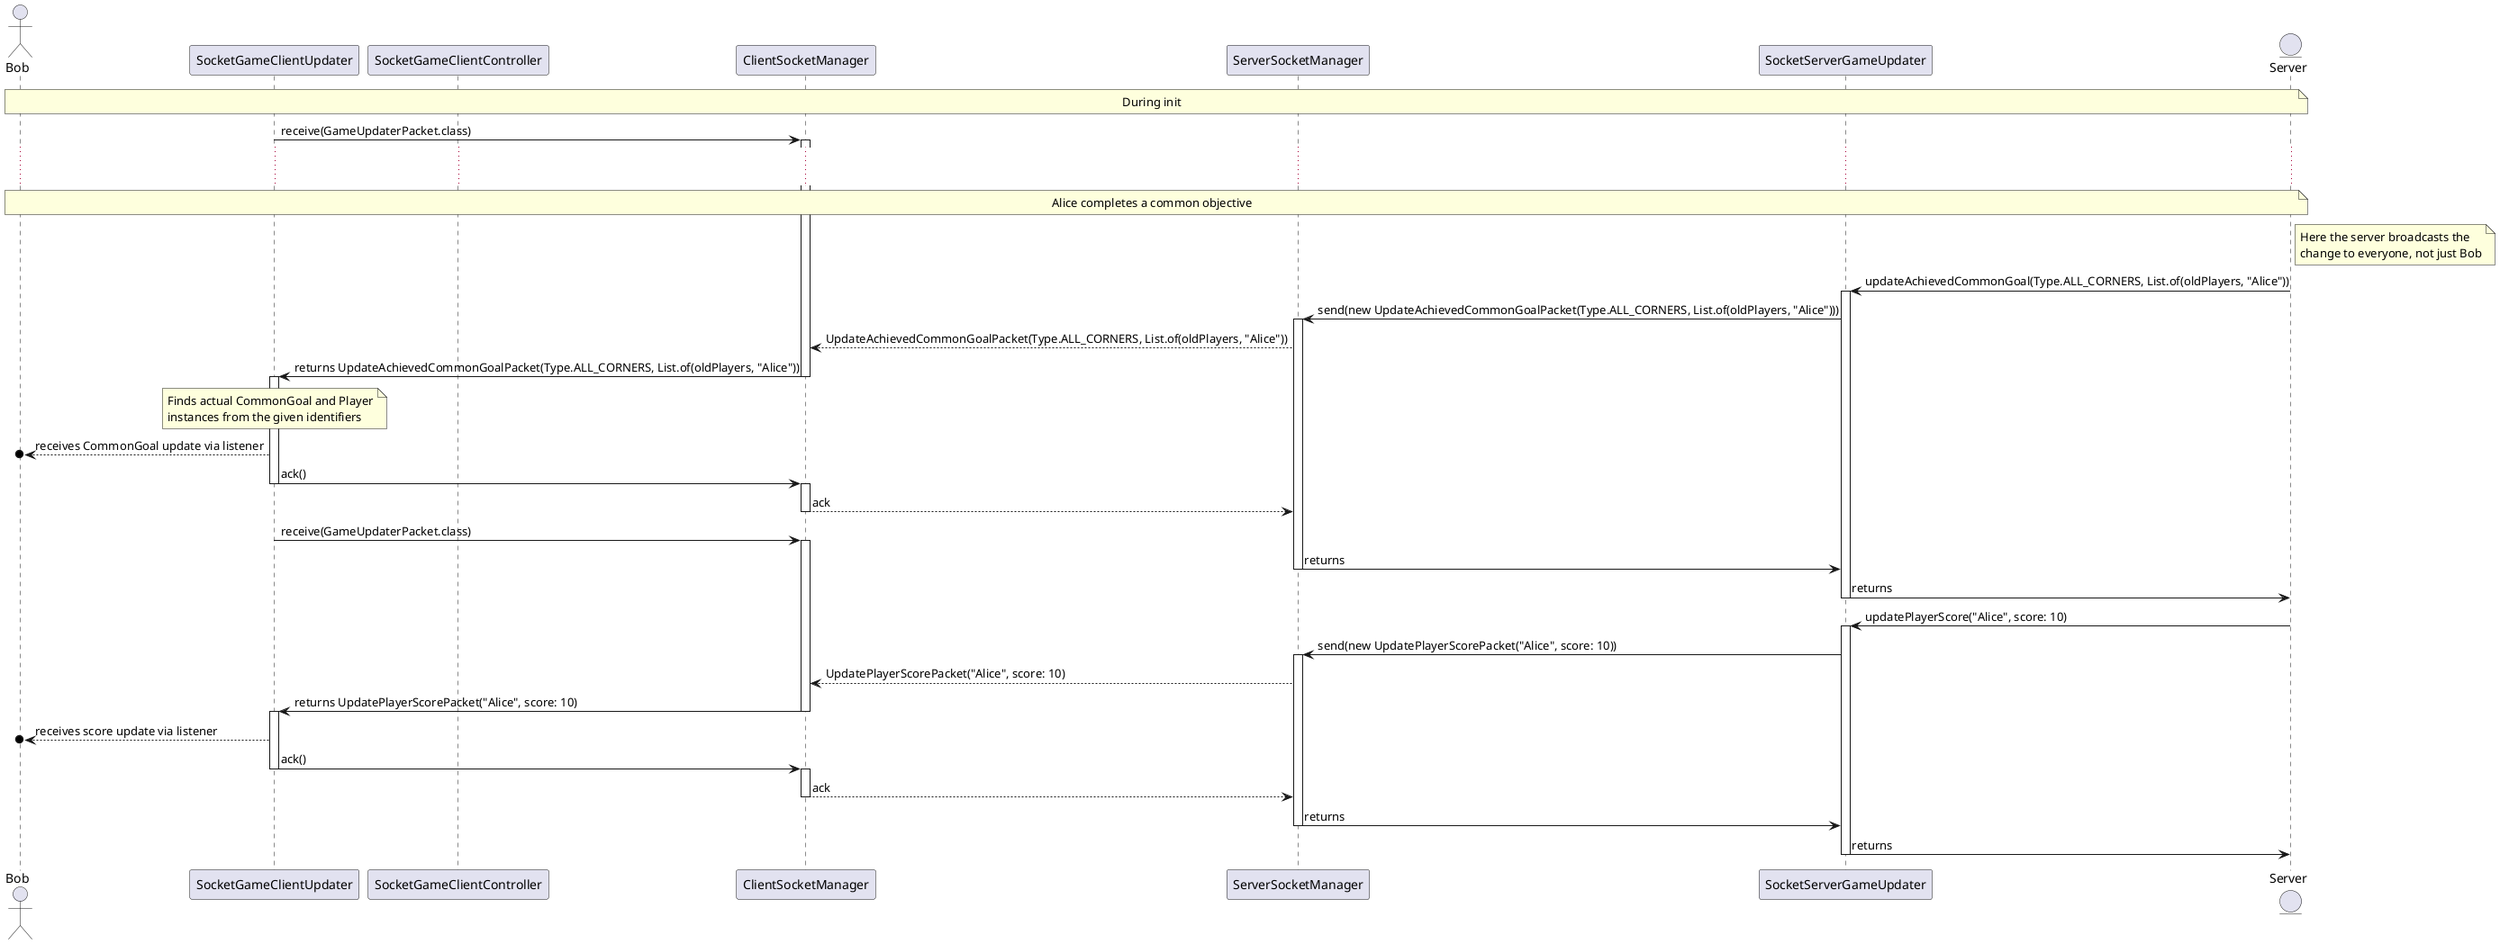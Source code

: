 @startuml
actor       Bob                        as client
participant SocketGameClientUpdater    as clientGameUpdater
participant SocketGameClientController as clientGameController
participant ClientSocketManager        as clientSocketManager
participant ServerSocketManager        as serverSocketManager
participant SocketServerGameUpdater    as serverGameUpdater
entity      Server                     as server

note across: During init
clientGameUpdater -> clientSocketManager ++ : receive(GameUpdaterPacket.class)

... ...
note across: Alice completes a common objective

note right of server
    Here the server broadcasts the
    change to everyone, not just Bob
end note

serverGameUpdater <- server ++ : updateAchievedCommonGoal(Type.ALL_CORNERS, List.of(oldPlayers, "Alice"))
serverSocketManager <- serverGameUpdater ++ : send(new UpdateAchievedCommonGoalPacket(Type.ALL_CORNERS, List.of(oldPlayers, "Alice")))
clientSocketManager <-- serverSocketManager : UpdateAchievedCommonGoalPacket(Type.ALL_CORNERS, List.of(oldPlayers, "Alice"))
clientGameUpdater <- clientSocketManager --++ : returns UpdateAchievedCommonGoalPacket(Type.ALL_CORNERS, List.of(oldPlayers, "Alice"))
note over clientGameUpdater
Finds actual CommonGoal and Player
instances from the given identifiers
end note
client o<-- clientGameUpdater : receives CommonGoal update via listener
clientGameUpdater -> clientSocketManager --++ : ack()
clientSocketManager --> serverSocketManager -- : ack
clientGameUpdater -> clientSocketManager ++ : receive(GameUpdaterPacket.class)
serverSocketManager -> serverGameUpdater -- : returns
serverGameUpdater -> server -- : returns

serverGameUpdater <- server ++ : updatePlayerScore("Alice", score: 10)
serverSocketManager <- serverGameUpdater ++ : send(new UpdatePlayerScorePacket("Alice", score: 10))
clientSocketManager <-- serverSocketManager : UpdatePlayerScorePacket("Alice", score: 10)
clientGameUpdater <- clientSocketManager --++ : returns UpdatePlayerScorePacket("Alice", score: 10)
client o<-- clientGameUpdater : receives score update via listener
clientGameUpdater -> clientSocketManager --++ : ack()
clientSocketManager --> serverSocketManager -- : ack
serverSocketManager -> serverGameUpdater -- : returns
serverGameUpdater -> server -- : returns

@enduml